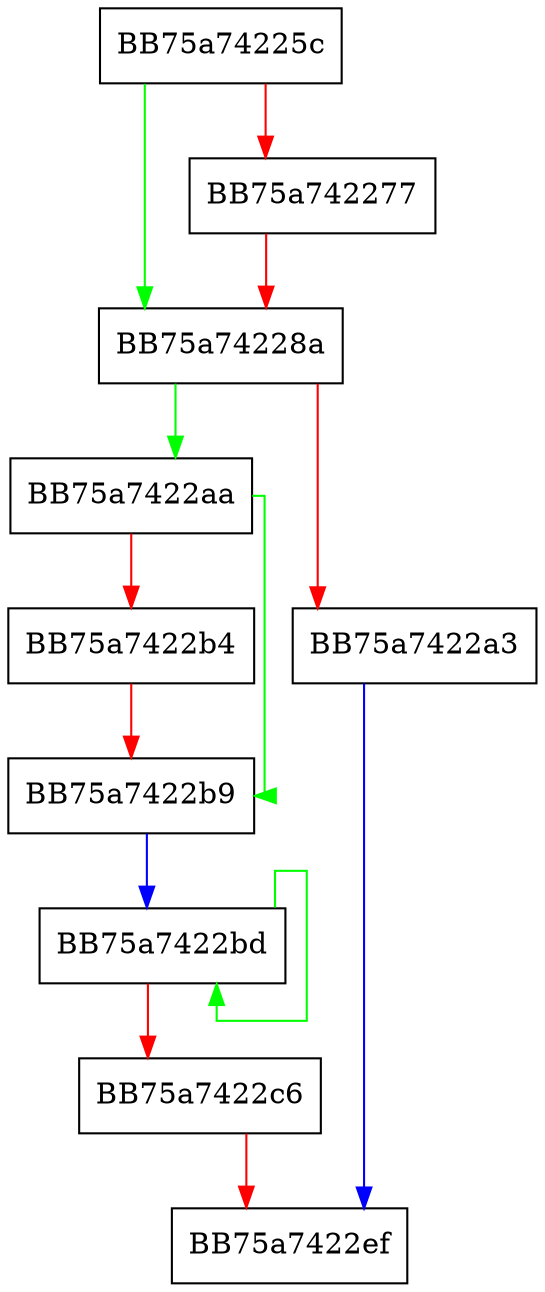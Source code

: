 digraph FpLoadBlobFromStringW {
  node [shape="box"];
  graph [splines=ortho];
  BB75a74225c -> BB75a74228a [color="green"];
  BB75a74225c -> BB75a742277 [color="red"];
  BB75a742277 -> BB75a74228a [color="red"];
  BB75a74228a -> BB75a7422aa [color="green"];
  BB75a74228a -> BB75a7422a3 [color="red"];
  BB75a7422a3 -> BB75a7422ef [color="blue"];
  BB75a7422aa -> BB75a7422b9 [color="green"];
  BB75a7422aa -> BB75a7422b4 [color="red"];
  BB75a7422b4 -> BB75a7422b9 [color="red"];
  BB75a7422b9 -> BB75a7422bd [color="blue"];
  BB75a7422bd -> BB75a7422bd [color="green"];
  BB75a7422bd -> BB75a7422c6 [color="red"];
  BB75a7422c6 -> BB75a7422ef [color="red"];
}